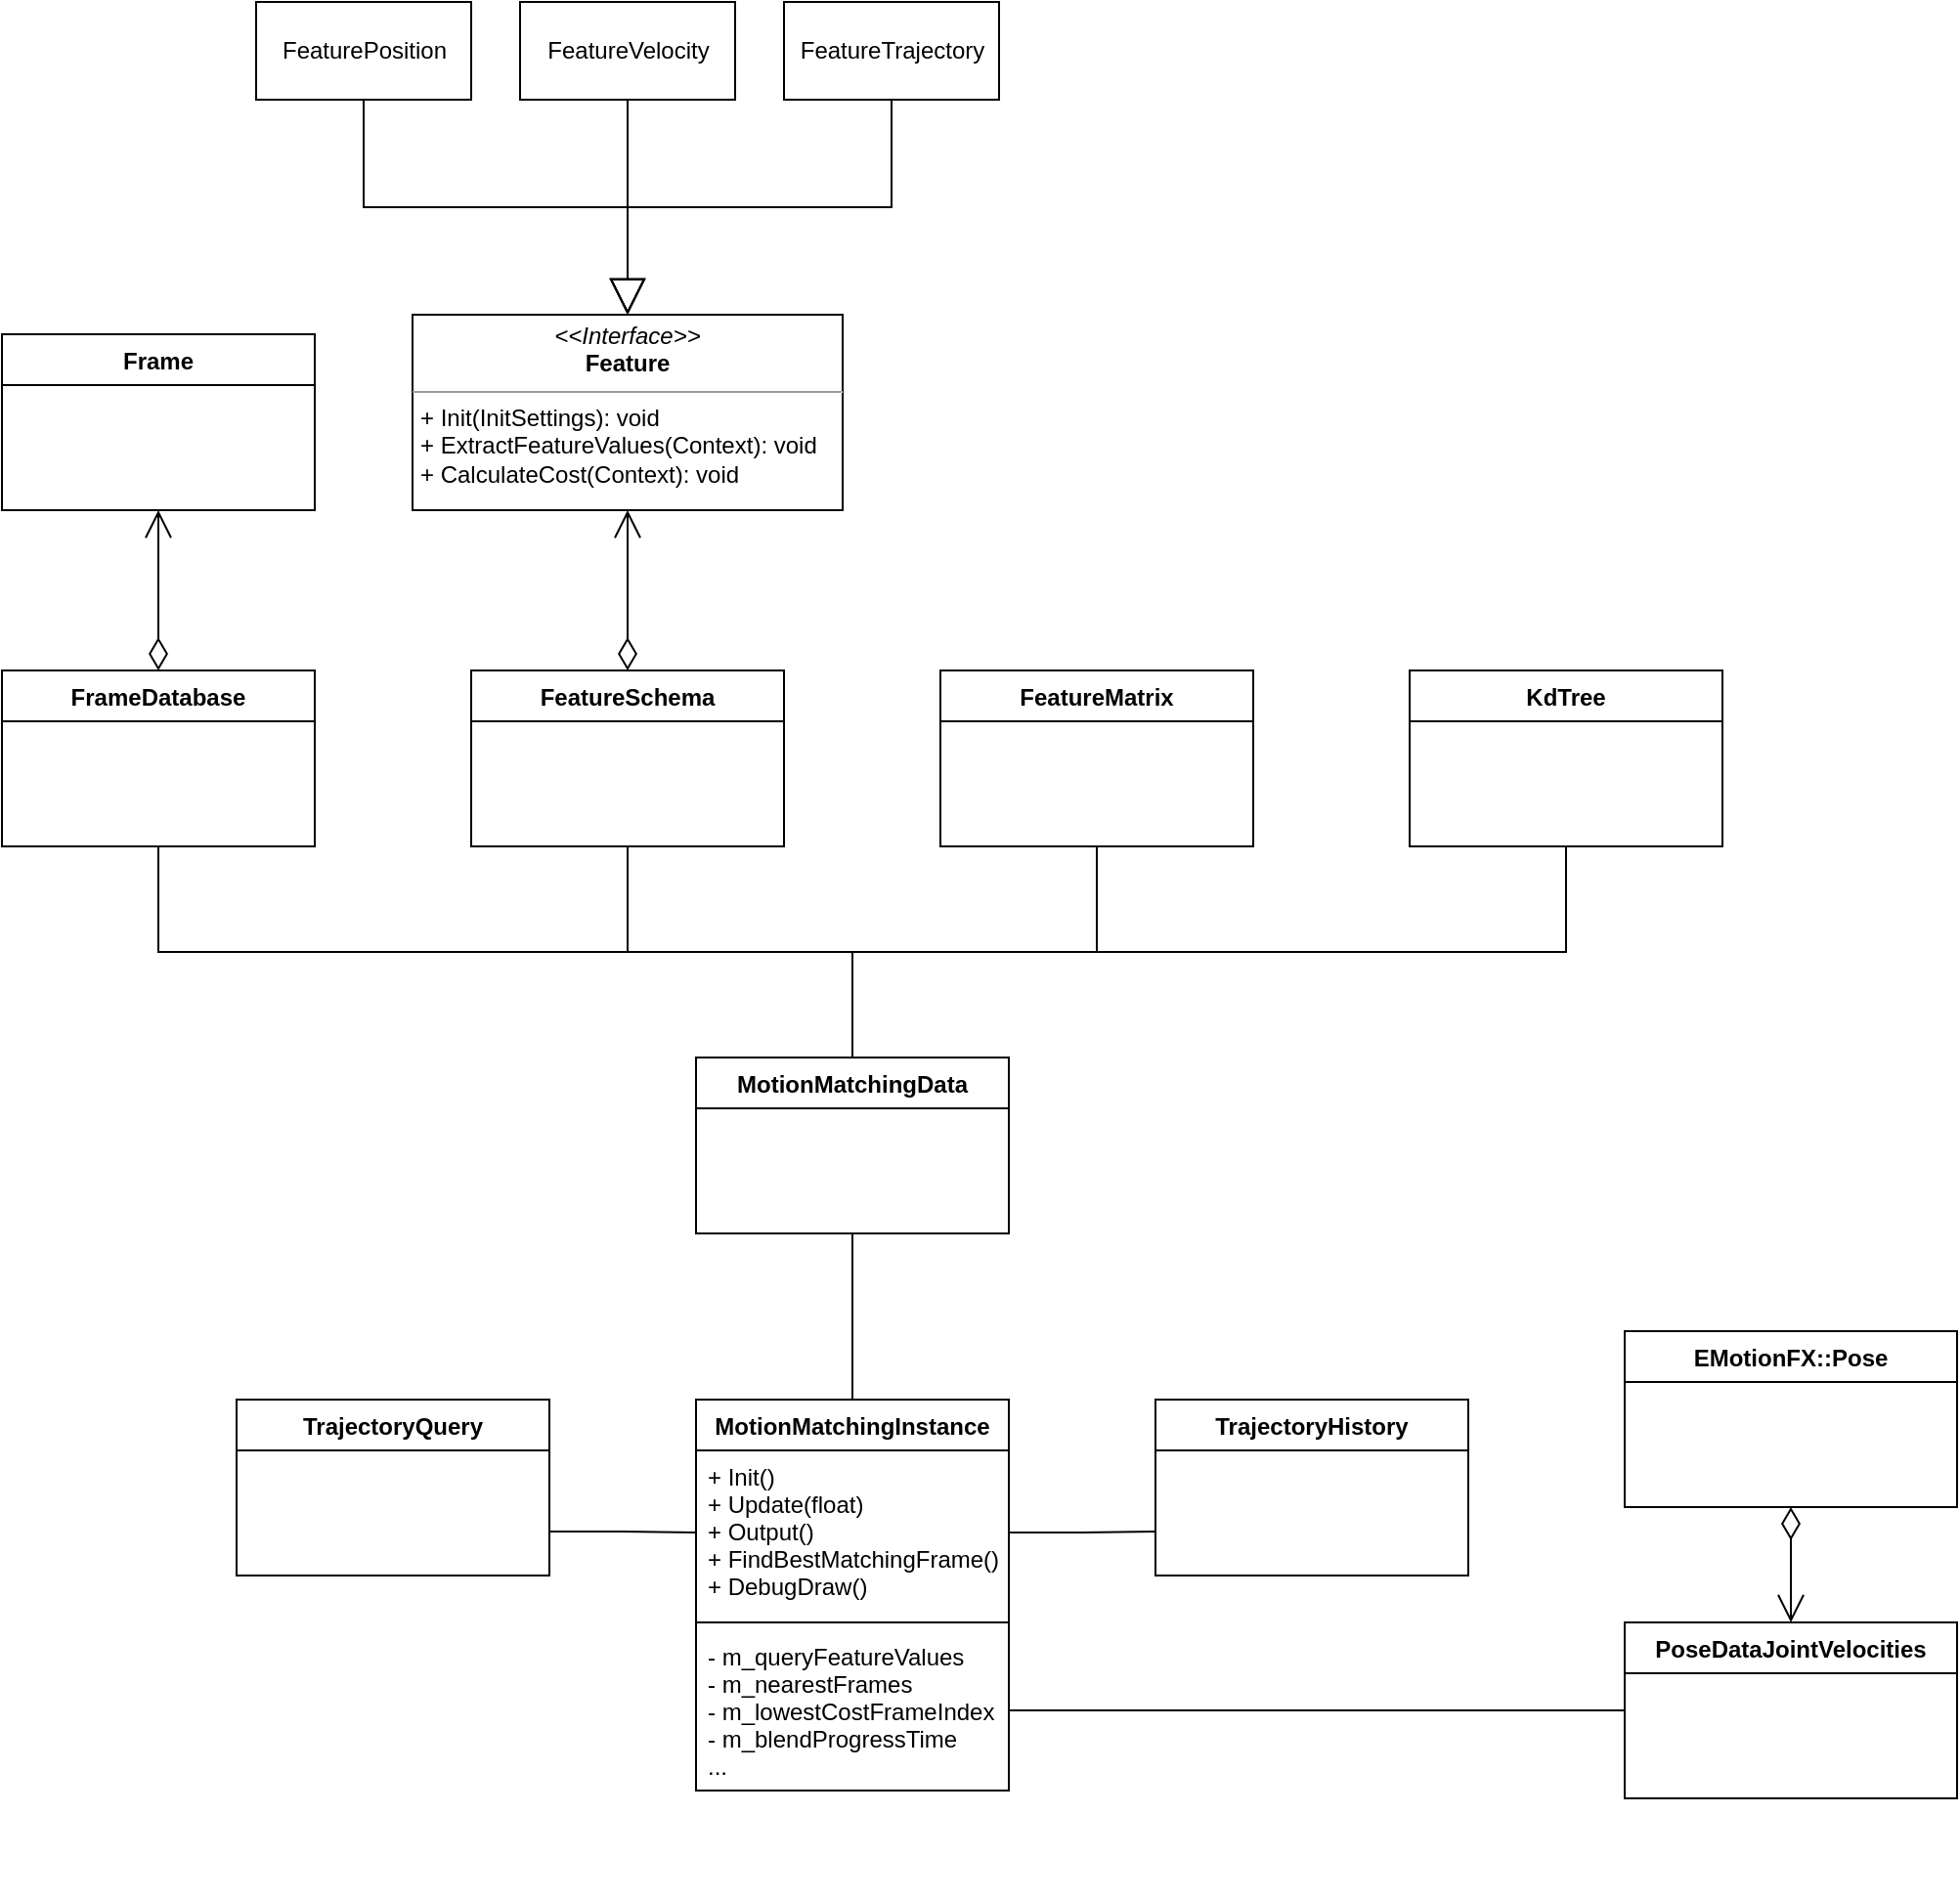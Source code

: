 <mxfile version="13.11.0" type="device"><diagram id="uiPlwH9SgnKCtMIyezoX" name="Page-1"><mxGraphModel dx="2547" dy="2017" grid="1" gridSize="10" guides="1" tooltips="1" connect="1" arrows="1" fold="1" page="1" pageScale="1" pageWidth="850" pageHeight="1100" math="0" shadow="0"><root><mxCell id="0"/><mxCell id="1" parent="0"/><mxCell id="Uxr_rE-FQoWXf-qReMUv-6" value="&lt;p style=&quot;margin: 0px ; margin-top: 4px ; text-align: center&quot;&gt;&lt;i&gt;&amp;lt;&amp;lt;Interface&amp;gt;&amp;gt;&lt;/i&gt;&lt;br&gt;&lt;b&gt;Feature&lt;/b&gt;&lt;/p&gt;&lt;hr size=&quot;1&quot;&gt;&lt;p style=&quot;margin: 0px ; margin-left: 4px&quot;&gt;+ Init(InitSettings): void&lt;br&gt;+ ExtractFeatureValues(Context): void&lt;/p&gt;&lt;p style=&quot;margin: 0px ; margin-left: 4px&quot;&gt;+ CalculateCost(Context): void&lt;/p&gt;" style="verticalAlign=top;align=left;overflow=fill;fontSize=12;fontFamily=Helvetica;html=1;" parent="1" vertex="1"><mxGeometry x="-490" y="-800" width="220" height="100" as="geometry"/></mxCell><mxCell id="Uxr_rE-FQoWXf-qReMUv-7" value="FeaturePosition" style="html=1;" parent="1" vertex="1"><mxGeometry x="-570" y="-960" width="110" height="50" as="geometry"/></mxCell><mxCell id="Uxr_rE-FQoWXf-qReMUv-8" value="FeatureVelocity" style="html=1;" parent="1" vertex="1"><mxGeometry x="-435" y="-960" width="110" height="50" as="geometry"/></mxCell><mxCell id="Uxr_rE-FQoWXf-qReMUv-9" value="FeatureTrajectory" style="html=1;" parent="1" vertex="1"><mxGeometry x="-300" y="-960" width="110" height="50" as="geometry"/></mxCell><mxCell id="Uxr_rE-FQoWXf-qReMUv-89" style="edgeStyle=orthogonalEdgeStyle;rounded=0;orthogonalLoop=1;jettySize=auto;html=1;exitX=0.5;exitY=1;exitDx=0;exitDy=0;startArrow=none;startFill=0;endArrow=none;endFill=0;" parent="1" source="Uxr_rE-FQoWXf-qReMUv-21" target="Uxr_rE-FQoWXf-qReMUv-33" edge="1"><mxGeometry relative="1" as="geometry"/></mxCell><mxCell id="Uxr_rE-FQoWXf-qReMUv-21" value="FeatureMatrix" style="swimlane;fontStyle=1;align=center;verticalAlign=top;childLayout=stackLayout;horizontal=1;startSize=26;horizontalStack=0;resizeParent=1;resizeParentMax=0;resizeLast=0;collapsible=1;marginBottom=0;" parent="1" vertex="1"><mxGeometry x="-220" y="-618" width="160" height="90" as="geometry"/></mxCell><mxCell id="Uxr_rE-FQoWXf-qReMUv-25" value="Frame" style="swimlane;fontStyle=1;align=center;verticalAlign=top;childLayout=stackLayout;horizontal=1;startSize=26;horizontalStack=0;resizeParent=1;resizeParentMax=0;resizeLast=0;collapsible=1;marginBottom=0;" parent="1" vertex="1"><mxGeometry x="-700" y="-790" width="160" height="90" as="geometry"/></mxCell><mxCell id="Uxr_rE-FQoWXf-qReMUv-87" style="edgeStyle=orthogonalEdgeStyle;rounded=0;orthogonalLoop=1;jettySize=auto;html=1;exitX=0.5;exitY=1;exitDx=0;exitDy=0;entryX=0.5;entryY=0;entryDx=0;entryDy=0;startArrow=none;startFill=0;endArrow=none;endFill=0;" parent="1" source="Uxr_rE-FQoWXf-qReMUv-26" target="Uxr_rE-FQoWXf-qReMUv-33" edge="1"><mxGeometry relative="1" as="geometry"/></mxCell><mxCell id="Uxr_rE-FQoWXf-qReMUv-26" value="FrameDatabase" style="swimlane;fontStyle=1;align=center;verticalAlign=top;childLayout=stackLayout;horizontal=1;startSize=26;horizontalStack=0;resizeParent=1;resizeParentMax=0;resizeLast=0;collapsible=1;marginBottom=0;" parent="1" vertex="1"><mxGeometry x="-700" y="-618" width="160" height="90" as="geometry"/></mxCell><mxCell id="Uxr_rE-FQoWXf-qReMUv-27" value="TrajectoryHistory" style="swimlane;fontStyle=1;align=center;verticalAlign=top;childLayout=stackLayout;horizontal=1;startSize=26;horizontalStack=0;resizeParent=1;resizeParentMax=0;resizeLast=0;collapsible=1;marginBottom=0;" parent="1" vertex="1"><mxGeometry x="-110" y="-245" width="160" height="90" as="geometry"/></mxCell><mxCell id="Uxr_rE-FQoWXf-qReMUv-93" style="edgeStyle=orthogonalEdgeStyle;rounded=0;orthogonalLoop=1;jettySize=auto;html=1;exitX=1;exitY=0.75;exitDx=0;exitDy=0;entryX=0;entryY=0.5;entryDx=0;entryDy=0;startArrow=none;startFill=0;endArrow=none;endFill=0;" parent="1" source="Uxr_rE-FQoWXf-qReMUv-28" target="Uxr_rE-FQoWXf-qReMUv-81" edge="1"><mxGeometry relative="1" as="geometry"/></mxCell><mxCell id="Uxr_rE-FQoWXf-qReMUv-28" value="TrajectoryQuery" style="swimlane;fontStyle=1;align=center;verticalAlign=top;childLayout=stackLayout;horizontal=1;startSize=26;horizontalStack=0;resizeParent=1;resizeParentMax=0;resizeLast=0;collapsible=1;marginBottom=0;" parent="1" vertex="1"><mxGeometry x="-580" y="-245" width="160" height="90" as="geometry"/></mxCell><mxCell id="Uxr_rE-FQoWXf-qReMUv-90" style="edgeStyle=orthogonalEdgeStyle;rounded=0;orthogonalLoop=1;jettySize=auto;html=1;exitX=0.5;exitY=1;exitDx=0;exitDy=0;startArrow=none;startFill=0;endArrow=none;endFill=0;" parent="1" source="Uxr_rE-FQoWXf-qReMUv-29" target="Uxr_rE-FQoWXf-qReMUv-33" edge="1"><mxGeometry relative="1" as="geometry"/></mxCell><mxCell id="Uxr_rE-FQoWXf-qReMUv-29" value="KdTree" style="swimlane;fontStyle=1;align=center;verticalAlign=top;childLayout=stackLayout;horizontal=1;startSize=26;horizontalStack=0;resizeParent=1;resizeParentMax=0;resizeLast=0;collapsible=1;marginBottom=0;" parent="1" vertex="1"><mxGeometry x="20" y="-618" width="160" height="90" as="geometry"/></mxCell><mxCell id="Uxr_rE-FQoWXf-qReMUv-88" style="edgeStyle=orthogonalEdgeStyle;rounded=0;orthogonalLoop=1;jettySize=auto;html=1;exitX=0.5;exitY=1;exitDx=0;exitDy=0;startArrow=none;startFill=0;endArrow=none;endFill=0;" parent="1" source="Uxr_rE-FQoWXf-qReMUv-30" target="Uxr_rE-FQoWXf-qReMUv-33" edge="1"><mxGeometry relative="1" as="geometry"/></mxCell><mxCell id="Uxr_rE-FQoWXf-qReMUv-30" value="FeatureSchema" style="swimlane;fontStyle=1;align=center;verticalAlign=top;childLayout=stackLayout;horizontal=1;startSize=26;horizontalStack=0;resizeParent=1;resizeParentMax=0;resizeLast=0;collapsible=1;marginBottom=0;" parent="1" vertex="1"><mxGeometry x="-460" y="-618" width="160" height="90" as="geometry"/></mxCell><mxCell id="Uxr_rE-FQoWXf-qReMUv-79" style="edgeStyle=orthogonalEdgeStyle;rounded=0;orthogonalLoop=1;jettySize=auto;html=1;exitX=0.5;exitY=1;exitDx=0;exitDy=0;startArrow=none;startFill=0;endArrow=none;endFill=0;entryX=0.5;entryY=0;entryDx=0;entryDy=0;" parent="1" source="Uxr_rE-FQoWXf-qReMUv-33" target="Uxr_rE-FQoWXf-qReMUv-80" edge="1"><mxGeometry relative="1" as="geometry"><mxPoint x="-170" y="-230" as="targetPoint"/></mxGeometry></mxCell><mxCell id="Uxr_rE-FQoWXf-qReMUv-33" value="MotionMatchingData" style="swimlane;fontStyle=1;align=center;verticalAlign=top;childLayout=stackLayout;horizontal=1;startSize=26;horizontalStack=0;resizeParent=1;resizeParentMax=0;resizeLast=0;collapsible=1;marginBottom=0;" parent="1" vertex="1"><mxGeometry x="-345" y="-420" width="160" height="90" as="geometry"/></mxCell><mxCell id="Uxr_rE-FQoWXf-qReMUv-39" value="" style="endArrow=open;html=1;endSize=12;startArrow=diamondThin;startSize=14;startFill=0;edgeStyle=orthogonalEdgeStyle;exitX=0.5;exitY=0;exitDx=0;exitDy=0;entryX=0.5;entryY=1;entryDx=0;entryDy=0;" parent="1" source="Uxr_rE-FQoWXf-qReMUv-30" target="Uxr_rE-FQoWXf-qReMUv-6" edge="1"><mxGeometry relative="1" as="geometry"><mxPoint x="340" y="-10" as="sourcePoint"/><mxPoint x="-150" y="-600" as="targetPoint"/></mxGeometry></mxCell><mxCell id="Uxr_rE-FQoWXf-qReMUv-40" value="" style="resizable=0;html=1;align=left;verticalAlign=top;labelBackgroundColor=#ffffff;fontSize=10;" parent="Uxr_rE-FQoWXf-qReMUv-39" connectable="0" vertex="1"><mxGeometry x="-1" relative="1" as="geometry"/></mxCell><mxCell id="Uxr_rE-FQoWXf-qReMUv-41" value="" style="resizable=0;html=1;align=right;verticalAlign=top;labelBackgroundColor=#ffffff;fontSize=10;" parent="Uxr_rE-FQoWXf-qReMUv-39" connectable="0" vertex="1"><mxGeometry x="1" relative="1" as="geometry"/></mxCell><mxCell id="Uxr_rE-FQoWXf-qReMUv-55" value="&lt;br&gt;" style="text;html=1;align=center;verticalAlign=middle;resizable=0;points=[];autosize=1;" parent="1" vertex="1"><mxGeometry x="-536" y="-10" width="20" height="20" as="geometry"/></mxCell><mxCell id="Uxr_rE-FQoWXf-qReMUv-60" value="" style="endArrow=block;endSize=16;endFill=0;html=1;exitX=0.5;exitY=1;exitDx=0;exitDy=0;entryX=0.5;entryY=0;entryDx=0;entryDy=0;edgeStyle=orthogonalEdgeStyle;rounded=0;" parent="1" source="Uxr_rE-FQoWXf-qReMUv-9" target="Uxr_rE-FQoWXf-qReMUv-6" edge="1"><mxGeometry width="160" relative="1" as="geometry"><mxPoint x="-290" y="-850" as="sourcePoint"/><mxPoint x="-130" y="-850" as="targetPoint"/></mxGeometry></mxCell><mxCell id="Uxr_rE-FQoWXf-qReMUv-62" value="" style="endArrow=block;endSize=16;endFill=0;html=1;exitX=0.5;exitY=1;exitDx=0;exitDy=0;entryX=0.5;entryY=0;entryDx=0;entryDy=0;edgeStyle=orthogonalEdgeStyle;rounded=0;" parent="1" source="Uxr_rE-FQoWXf-qReMUv-8" target="Uxr_rE-FQoWXf-qReMUv-6" edge="1"><mxGeometry width="160" relative="1" as="geometry"><mxPoint x="-235" y="-900" as="sourcePoint"/><mxPoint x="-370" y="-790" as="targetPoint"/></mxGeometry></mxCell><mxCell id="Uxr_rE-FQoWXf-qReMUv-63" value="" style="endArrow=block;endSize=16;endFill=0;html=1;exitX=0.5;exitY=1;exitDx=0;exitDy=0;entryX=0.5;entryY=0;entryDx=0;entryDy=0;edgeStyle=orthogonalEdgeStyle;rounded=0;" parent="1" source="Uxr_rE-FQoWXf-qReMUv-7" target="Uxr_rE-FQoWXf-qReMUv-6" edge="1"><mxGeometry width="160" relative="1" as="geometry"><mxPoint x="-370" y="-900" as="sourcePoint"/><mxPoint x="-370" y="-790" as="targetPoint"/></mxGeometry></mxCell><mxCell id="Uxr_rE-FQoWXf-qReMUv-64" value="" style="endArrow=open;html=1;endSize=12;startArrow=diamondThin;startSize=14;startFill=0;edgeStyle=orthogonalEdgeStyle;entryX=0.5;entryY=1;entryDx=0;entryDy=0;exitX=0.5;exitY=0;exitDx=0;exitDy=0;" parent="1" source="Uxr_rE-FQoWXf-qReMUv-26" target="Uxr_rE-FQoWXf-qReMUv-25" edge="1"><mxGeometry relative="1" as="geometry"><mxPoint x="-740" y="-620" as="sourcePoint"/><mxPoint x="-370" y="-690" as="targetPoint"/></mxGeometry></mxCell><mxCell id="Uxr_rE-FQoWXf-qReMUv-65" value="" style="resizable=0;html=1;align=left;verticalAlign=top;labelBackgroundColor=#ffffff;fontSize=10;" parent="Uxr_rE-FQoWXf-qReMUv-64" connectable="0" vertex="1"><mxGeometry x="-1" relative="1" as="geometry"/></mxCell><mxCell id="Uxr_rE-FQoWXf-qReMUv-66" value="" style="resizable=0;html=1;align=right;verticalAlign=top;labelBackgroundColor=#ffffff;fontSize=10;" parent="Uxr_rE-FQoWXf-qReMUv-64" connectable="0" vertex="1"><mxGeometry x="1" relative="1" as="geometry"/></mxCell><mxCell id="Uxr_rE-FQoWXf-qReMUv-72" value="PoseDataJointVelocities" style="swimlane;fontStyle=1;align=center;verticalAlign=top;childLayout=stackLayout;horizontal=1;startSize=26;horizontalStack=0;resizeParent=1;resizeParentMax=0;resizeLast=0;collapsible=1;marginBottom=0;" parent="1" vertex="1"><mxGeometry x="130" y="-131" width="170" height="90" as="geometry"/></mxCell><mxCell id="Uxr_rE-FQoWXf-qReMUv-73" value="EMotionFX::Pose" style="swimlane;fontStyle=1;align=center;verticalAlign=top;childLayout=stackLayout;horizontal=1;startSize=26;horizontalStack=0;resizeParent=1;resizeParentMax=0;resizeLast=0;collapsible=1;marginBottom=0;" parent="1" vertex="1"><mxGeometry x="130" y="-280" width="170" height="90" as="geometry"/></mxCell><mxCell id="Uxr_rE-FQoWXf-qReMUv-80" value="MotionMatchingInstance" style="swimlane;fontStyle=1;align=center;verticalAlign=top;childLayout=stackLayout;horizontal=1;startSize=26;horizontalStack=0;resizeParent=1;resizeParentMax=0;resizeLast=0;collapsible=1;marginBottom=0;" parent="1" vertex="1"><mxGeometry x="-345" y="-245" width="160" height="200" as="geometry"/></mxCell><mxCell id="Uxr_rE-FQoWXf-qReMUv-81" value="+ Init()&#10;+ Update(float)&#10;+ Output()&#10;+ FindBestMatchingFrame()&#10;+ DebugDraw()" style="text;strokeColor=none;fillColor=none;align=left;verticalAlign=top;spacingLeft=4;spacingRight=4;overflow=hidden;rotatable=0;points=[[0,0.5],[1,0.5]];portConstraint=eastwest;" parent="Uxr_rE-FQoWXf-qReMUv-80" vertex="1"><mxGeometry y="26" width="160" height="84" as="geometry"/></mxCell><mxCell id="Uxr_rE-FQoWXf-qReMUv-82" value="" style="line;strokeWidth=1;fillColor=none;align=left;verticalAlign=middle;spacingTop=-1;spacingLeft=3;spacingRight=3;rotatable=0;labelPosition=right;points=[];portConstraint=eastwest;" parent="Uxr_rE-FQoWXf-qReMUv-80" vertex="1"><mxGeometry y="110" width="160" height="8" as="geometry"/></mxCell><mxCell id="Uxr_rE-FQoWXf-qReMUv-83" value="- m_queryFeatureValues&#10;- m_nearestFrames&#10;- m_lowestCostFrameIndex&#10;- m_blendProgressTime&#10;..." style="text;strokeColor=none;fillColor=none;align=left;verticalAlign=top;spacingLeft=4;spacingRight=4;overflow=hidden;rotatable=0;points=[[0,0.5],[1,0.5]];portConstraint=eastwest;" parent="Uxr_rE-FQoWXf-qReMUv-80" vertex="1"><mxGeometry y="118" width="160" height="82" as="geometry"/></mxCell><mxCell id="Uxr_rE-FQoWXf-qReMUv-94" style="edgeStyle=orthogonalEdgeStyle;rounded=0;orthogonalLoop=1;jettySize=auto;html=1;exitX=1;exitY=0.5;exitDx=0;exitDy=0;entryX=0;entryY=0.75;entryDx=0;entryDy=0;startArrow=none;startFill=0;endArrow=none;endFill=0;" parent="1" source="Uxr_rE-FQoWXf-qReMUv-81" target="Uxr_rE-FQoWXf-qReMUv-27" edge="1"><mxGeometry relative="1" as="geometry"/></mxCell><mxCell id="Uxr_rE-FQoWXf-qReMUv-95" value="" style="endArrow=open;html=1;endSize=12;startArrow=diamondThin;startSize=14;startFill=0;edgeStyle=orthogonalEdgeStyle;exitX=0.5;exitY=1;exitDx=0;exitDy=0;entryX=0.5;entryY=0;entryDx=0;entryDy=0;" parent="1" source="Uxr_rE-FQoWXf-qReMUv-73" target="Uxr_rE-FQoWXf-qReMUv-72" edge="1"><mxGeometry relative="1" as="geometry"><mxPoint x="-370" y="-608" as="sourcePoint"/><mxPoint x="-370" y="-690" as="targetPoint"/></mxGeometry></mxCell><mxCell id="Uxr_rE-FQoWXf-qReMUv-96" value="" style="resizable=0;html=1;align=left;verticalAlign=top;labelBackgroundColor=#ffffff;fontSize=10;" parent="Uxr_rE-FQoWXf-qReMUv-95" connectable="0" vertex="1"><mxGeometry x="-1" relative="1" as="geometry"/></mxCell><mxCell id="Uxr_rE-FQoWXf-qReMUv-97" value="" style="resizable=0;html=1;align=right;verticalAlign=top;labelBackgroundColor=#ffffff;fontSize=10;" parent="Uxr_rE-FQoWXf-qReMUv-95" connectable="0" vertex="1"><mxGeometry x="1" relative="1" as="geometry"/></mxCell><mxCell id="Uxr_rE-FQoWXf-qReMUv-100" style="edgeStyle=orthogonalEdgeStyle;rounded=0;orthogonalLoop=1;jettySize=auto;html=1;entryX=0;entryY=0.5;entryDx=0;entryDy=0;startArrow=none;startFill=0;endArrow=none;endFill=0;" parent="1" source="Uxr_rE-FQoWXf-qReMUv-83" target="Uxr_rE-FQoWXf-qReMUv-72" edge="1"><mxGeometry relative="1" as="geometry"/></mxCell></root></mxGraphModel></diagram></mxfile>